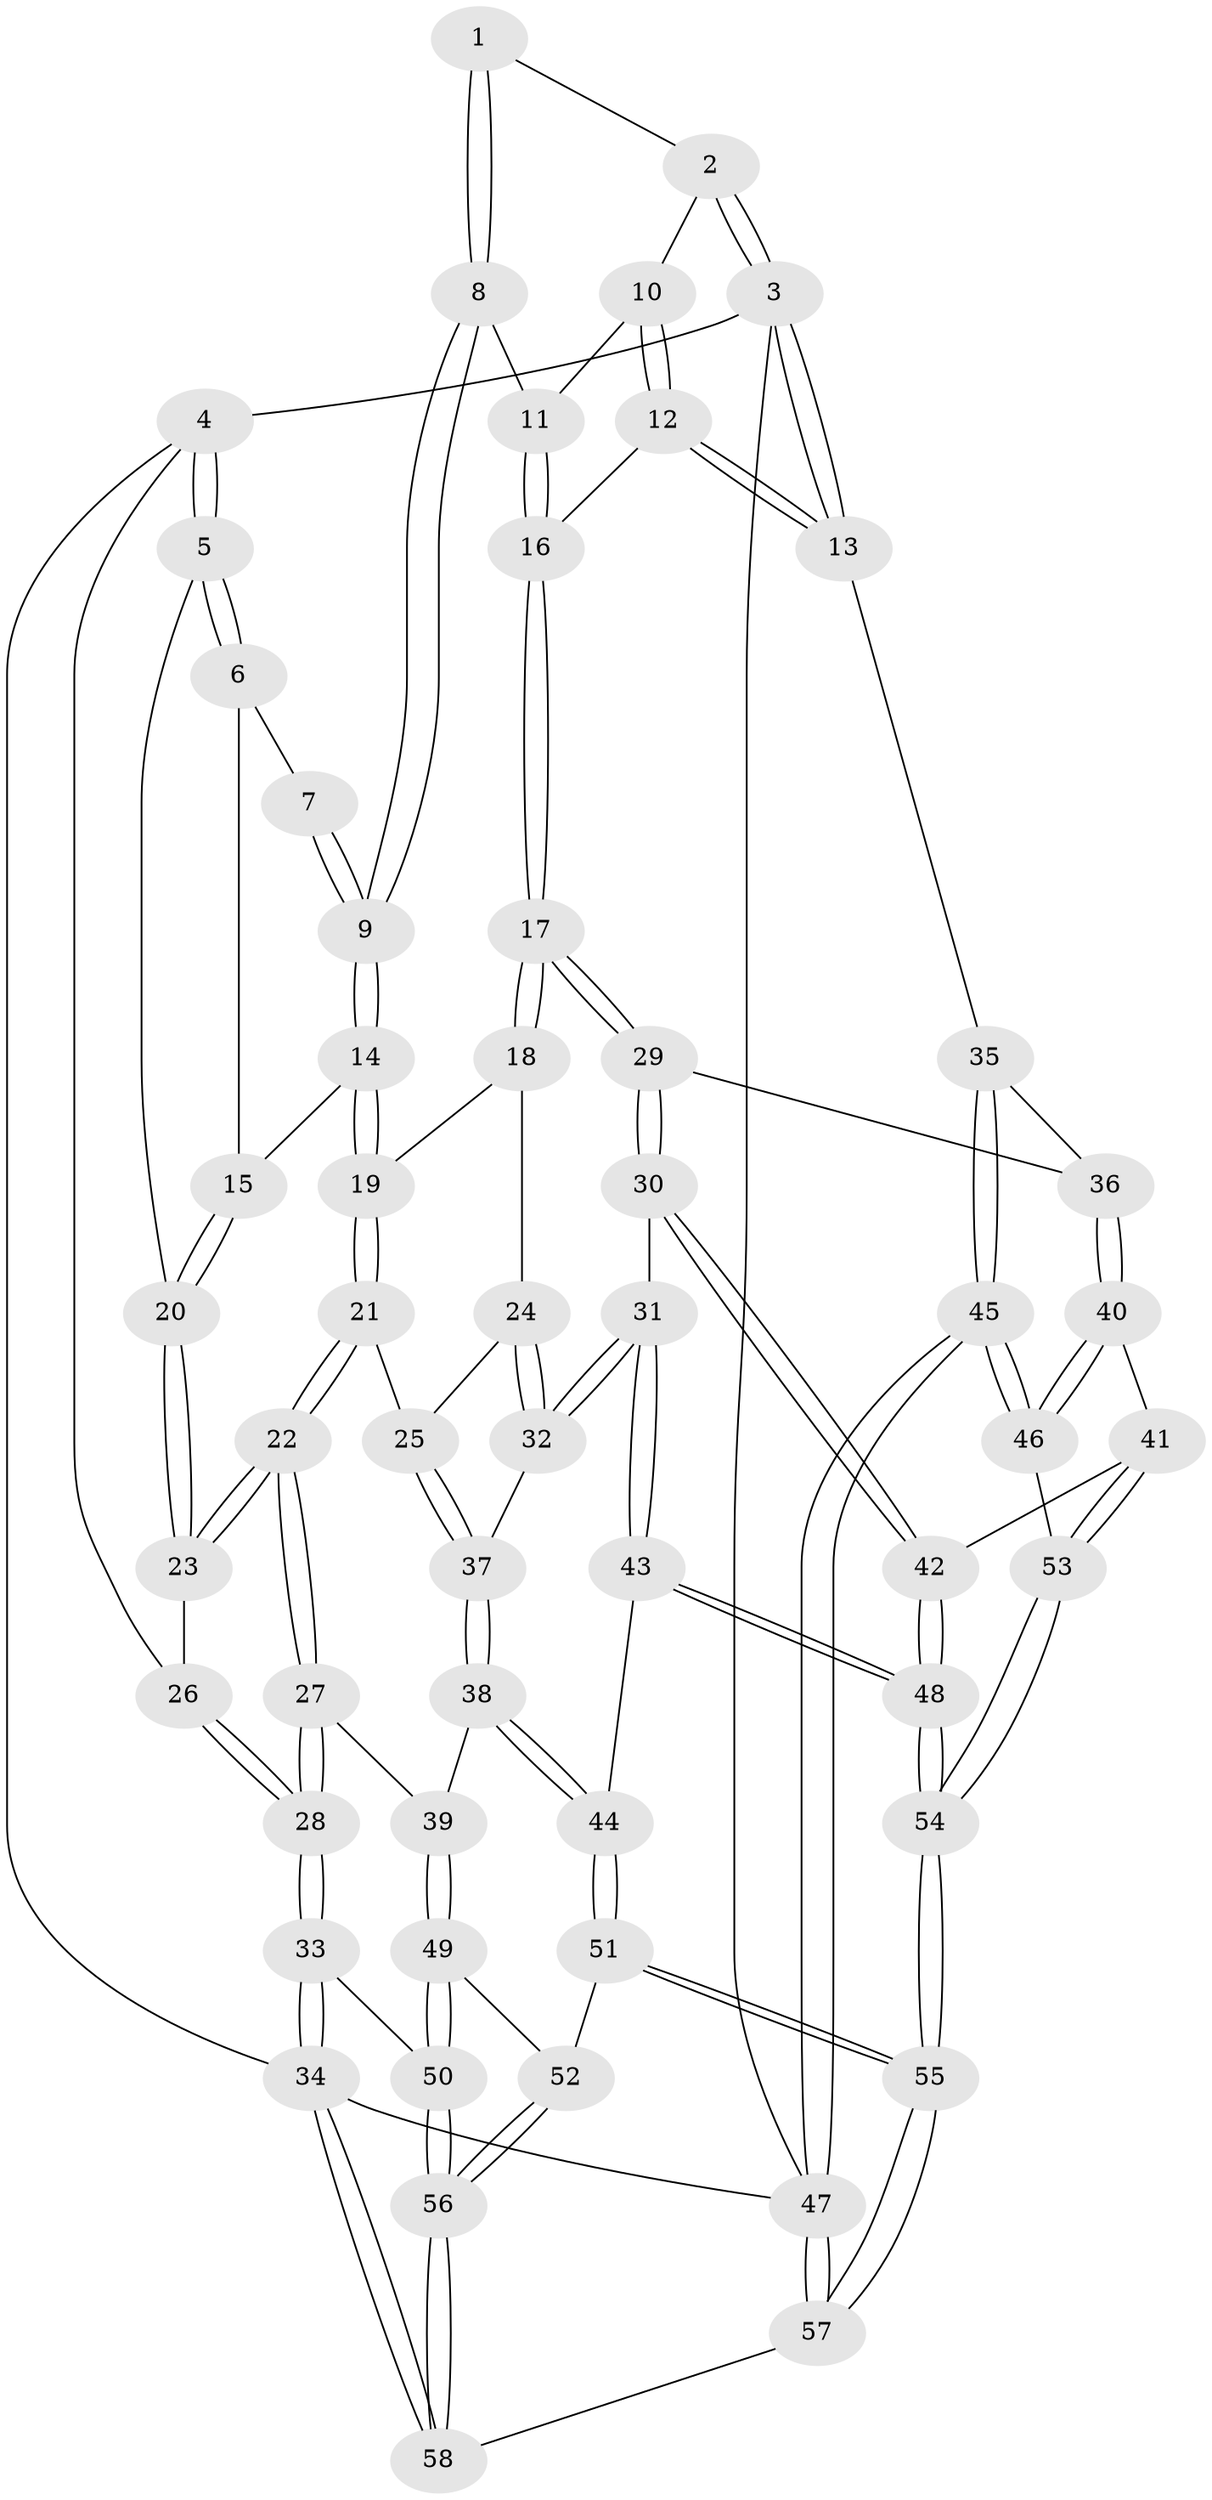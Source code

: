 // coarse degree distribution, {3: 0.14705882352941177, 4: 0.38235294117647056, 6: 0.08823529411764706, 5: 0.38235294117647056}
// Generated by graph-tools (version 1.1) at 2025/24/03/03/25 07:24:33]
// undirected, 58 vertices, 142 edges
graph export_dot {
graph [start="1"]
  node [color=gray90,style=filled];
  1 [pos="+0.6286502684725753+0"];
  2 [pos="+0.8153560667596718+0"];
  3 [pos="+1+0"];
  4 [pos="+0+0"];
  5 [pos="+0+0"];
  6 [pos="+0+0"];
  7 [pos="+0.28712023640521395+0"];
  8 [pos="+0.5530838229576144+0.09425795499585102"];
  9 [pos="+0.47064300116954366+0.14801751127722107"];
  10 [pos="+0.833795271232208+0.01545031430200129"];
  11 [pos="+0.6643980497522314+0.15152254673688376"];
  12 [pos="+0.9485655674353001+0.2455213689730208"];
  13 [pos="+1+0.2868547385980764"];
  14 [pos="+0.4676360572638855+0.15211287976570906"];
  15 [pos="+0.2938677090358424+0.18039784234206574"];
  16 [pos="+0.7463202773020786+0.3645712829381638"];
  17 [pos="+0.7410981754717743+0.3718935908566052"];
  18 [pos="+0.5789506118021752+0.3789113931209427"];
  19 [pos="+0.4990284096668297+0.24273877530109336"];
  20 [pos="+0.22580114261747258+0.3535715008901522"];
  21 [pos="+0.2549124937808371+0.41484623345087857"];
  22 [pos="+0.2341058844829125+0.40706623256916075"];
  23 [pos="+0.22442383402911864+0.36209808927036796"];
  24 [pos="+0.5249958304938523+0.42397002556699587"];
  25 [pos="+0.28106740158967836+0.4277871498576009"];
  26 [pos="+0+0.16423301316736516"];
  27 [pos="+0.09180350109594261+0.554257630103953"];
  28 [pos="+0+0.6381366259972285"];
  29 [pos="+0.7904930307820215+0.5650114942735012"];
  30 [pos="+0.7702214770005765+0.6105196940654979"];
  31 [pos="+0.6547553018685498+0.6680616094107293"];
  32 [pos="+0.5218623301594476+0.5447754094791752"];
  33 [pos="+0+0.6723385581873633"];
  34 [pos="+0+1"];
  35 [pos="+1+0.5158691094528858"];
  36 [pos="+0.9137347285295135+0.5673868170324522"];
  37 [pos="+0.39937331499905243+0.6533143286371971"];
  38 [pos="+0.3958277755805099+0.6886253499999221"];
  39 [pos="+0.25297700473241025+0.7128678161506137"];
  40 [pos="+0.9965833105754085+0.8117583510510575"];
  41 [pos="+0.8503664002971301+0.7366429771444988"];
  42 [pos="+0.8071924849257329+0.6827164760905421"];
  43 [pos="+0.5799090044581193+0.7776093565039306"];
  44 [pos="+0.4285918492277087+0.7304566912046505"];
  45 [pos="+1+0.9008465822065163"];
  46 [pos="+1+0.8237946602018431"];
  47 [pos="+1+1"];
  48 [pos="+0.6480074440064019+1"];
  49 [pos="+0.22205360304901334+0.8046617744099724"];
  50 [pos="+0.10689492042961328+0.8710862779164504"];
  51 [pos="+0.36400715729559546+0.8716404324235251"];
  52 [pos="+0.3257923742197902+0.8846845268788245"];
  53 [pos="+0.7563562659396771+0.9431958181403853"];
  54 [pos="+0.6520596170188342+1"];
  55 [pos="+0.6396585178168248+1"];
  56 [pos="+0.18418660385326874+1"];
  57 [pos="+0.6416675204198781+1"];
  58 [pos="+0.18315147943206514+1"];
  1 -- 2;
  1 -- 8;
  1 -- 8;
  2 -- 3;
  2 -- 3;
  2 -- 10;
  3 -- 4;
  3 -- 13;
  3 -- 13;
  3 -- 47;
  4 -- 5;
  4 -- 5;
  4 -- 26;
  4 -- 34;
  5 -- 6;
  5 -- 6;
  5 -- 20;
  6 -- 7;
  6 -- 15;
  7 -- 9;
  7 -- 9;
  8 -- 9;
  8 -- 9;
  8 -- 11;
  9 -- 14;
  9 -- 14;
  10 -- 11;
  10 -- 12;
  10 -- 12;
  11 -- 16;
  11 -- 16;
  12 -- 13;
  12 -- 13;
  12 -- 16;
  13 -- 35;
  14 -- 15;
  14 -- 19;
  14 -- 19;
  15 -- 20;
  15 -- 20;
  16 -- 17;
  16 -- 17;
  17 -- 18;
  17 -- 18;
  17 -- 29;
  17 -- 29;
  18 -- 19;
  18 -- 24;
  19 -- 21;
  19 -- 21;
  20 -- 23;
  20 -- 23;
  21 -- 22;
  21 -- 22;
  21 -- 25;
  22 -- 23;
  22 -- 23;
  22 -- 27;
  22 -- 27;
  23 -- 26;
  24 -- 25;
  24 -- 32;
  24 -- 32;
  25 -- 37;
  25 -- 37;
  26 -- 28;
  26 -- 28;
  27 -- 28;
  27 -- 28;
  27 -- 39;
  28 -- 33;
  28 -- 33;
  29 -- 30;
  29 -- 30;
  29 -- 36;
  30 -- 31;
  30 -- 42;
  30 -- 42;
  31 -- 32;
  31 -- 32;
  31 -- 43;
  31 -- 43;
  32 -- 37;
  33 -- 34;
  33 -- 34;
  33 -- 50;
  34 -- 58;
  34 -- 58;
  34 -- 47;
  35 -- 36;
  35 -- 45;
  35 -- 45;
  36 -- 40;
  36 -- 40;
  37 -- 38;
  37 -- 38;
  38 -- 39;
  38 -- 44;
  38 -- 44;
  39 -- 49;
  39 -- 49;
  40 -- 41;
  40 -- 46;
  40 -- 46;
  41 -- 42;
  41 -- 53;
  41 -- 53;
  42 -- 48;
  42 -- 48;
  43 -- 44;
  43 -- 48;
  43 -- 48;
  44 -- 51;
  44 -- 51;
  45 -- 46;
  45 -- 46;
  45 -- 47;
  45 -- 47;
  46 -- 53;
  47 -- 57;
  47 -- 57;
  48 -- 54;
  48 -- 54;
  49 -- 50;
  49 -- 50;
  49 -- 52;
  50 -- 56;
  50 -- 56;
  51 -- 52;
  51 -- 55;
  51 -- 55;
  52 -- 56;
  52 -- 56;
  53 -- 54;
  53 -- 54;
  54 -- 55;
  54 -- 55;
  55 -- 57;
  55 -- 57;
  56 -- 58;
  56 -- 58;
  57 -- 58;
}
